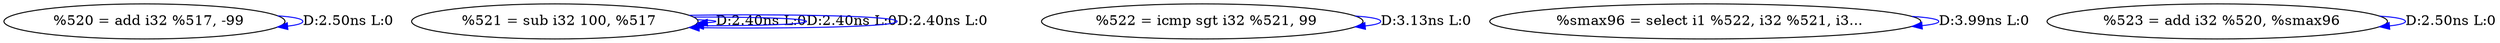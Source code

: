digraph {
Node0x288ac00[label="  %520 = add i32 %517, -99"];
Node0x288ac00 -> Node0x288ac00[label="D:2.50ns L:0",color=blue];
Node0x288ace0[label="  %521 = sub i32 100, %517"];
Node0x288ace0 -> Node0x288ace0[label="D:2.40ns L:0",color=blue];
Node0x288ace0 -> Node0x288ace0[label="D:2.40ns L:0",color=blue];
Node0x288ace0 -> Node0x288ace0[label="D:2.40ns L:0",color=blue];
Node0x288adc0[label="  %522 = icmp sgt i32 %521, 99"];
Node0x288adc0 -> Node0x288adc0[label="D:3.13ns L:0",color=blue];
Node0x288aea0[label="  %smax96 = select i1 %522, i32 %521, i3..."];
Node0x288aea0 -> Node0x288aea0[label="D:3.99ns L:0",color=blue];
Node0x288af80[label="  %523 = add i32 %520, %smax96"];
Node0x288af80 -> Node0x288af80[label="D:2.50ns L:0",color=blue];
}
